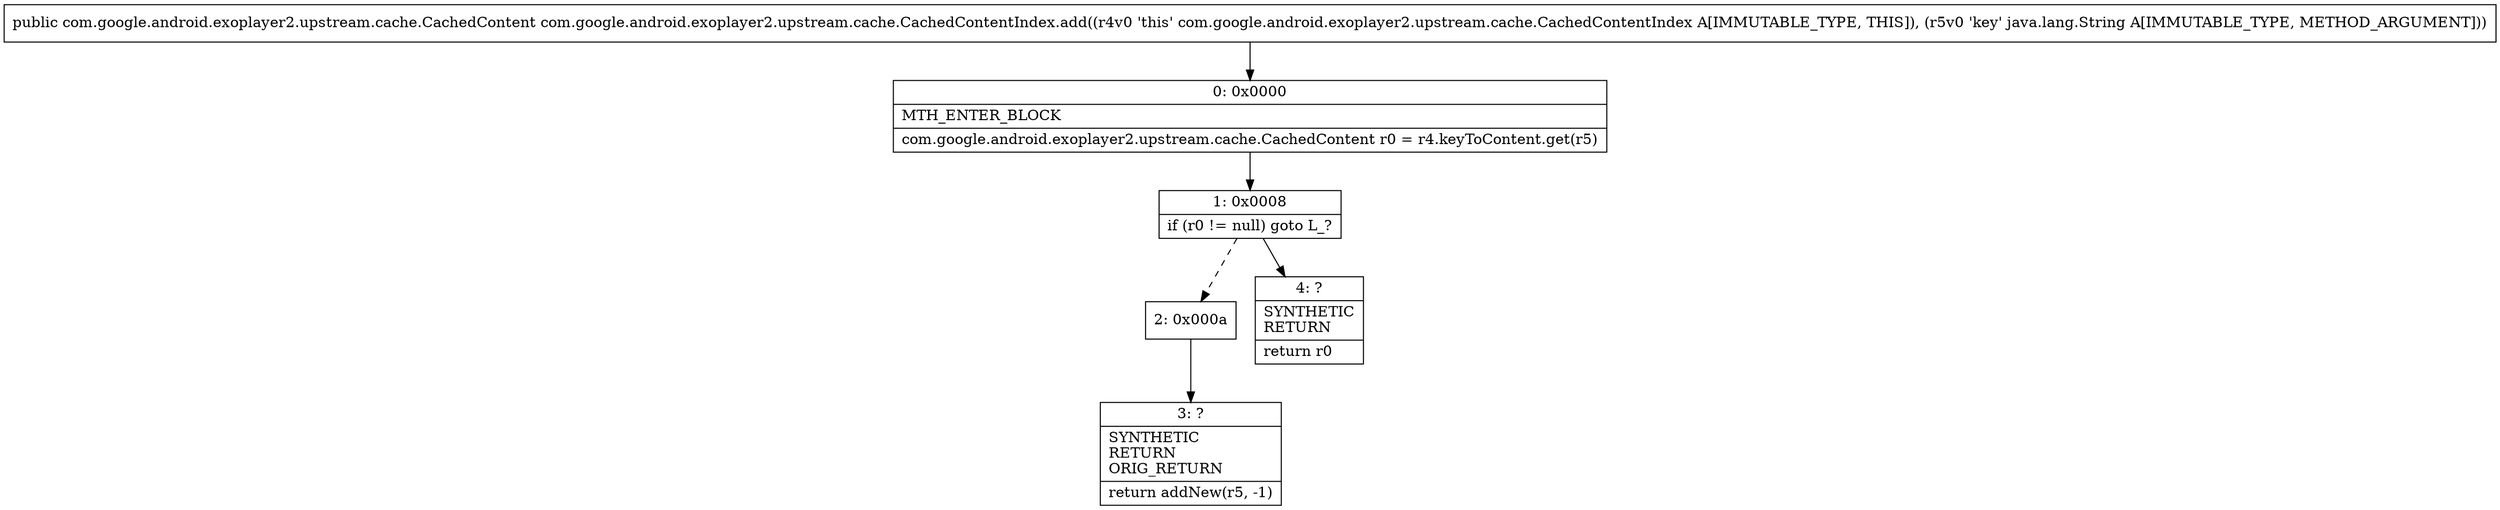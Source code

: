 digraph "CFG forcom.google.android.exoplayer2.upstream.cache.CachedContentIndex.add(Ljava\/lang\/String;)Lcom\/google\/android\/exoplayer2\/upstream\/cache\/CachedContent;" {
Node_0 [shape=record,label="{0\:\ 0x0000|MTH_ENTER_BLOCK\l|com.google.android.exoplayer2.upstream.cache.CachedContent r0 = r4.keyToContent.get(r5)\l}"];
Node_1 [shape=record,label="{1\:\ 0x0008|if (r0 != null) goto L_?\l}"];
Node_2 [shape=record,label="{2\:\ 0x000a}"];
Node_3 [shape=record,label="{3\:\ ?|SYNTHETIC\lRETURN\lORIG_RETURN\l|return addNew(r5, \-1)\l}"];
Node_4 [shape=record,label="{4\:\ ?|SYNTHETIC\lRETURN\l|return r0\l}"];
MethodNode[shape=record,label="{public com.google.android.exoplayer2.upstream.cache.CachedContent com.google.android.exoplayer2.upstream.cache.CachedContentIndex.add((r4v0 'this' com.google.android.exoplayer2.upstream.cache.CachedContentIndex A[IMMUTABLE_TYPE, THIS]), (r5v0 'key' java.lang.String A[IMMUTABLE_TYPE, METHOD_ARGUMENT])) }"];
MethodNode -> Node_0;
Node_0 -> Node_1;
Node_1 -> Node_2[style=dashed];
Node_1 -> Node_4;
Node_2 -> Node_3;
}

